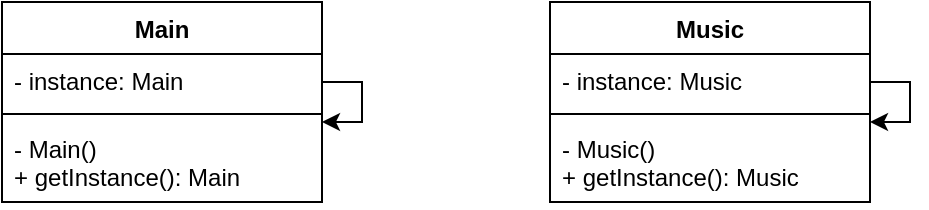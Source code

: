 <mxfile version="15.4.0" type="device"><diagram id="YzXlUlKOSQbncAH6xarH" name="Página-1"><mxGraphModel dx="460" dy="806" grid="1" gridSize="10" guides="1" tooltips="1" connect="1" arrows="1" fold="1" page="1" pageScale="1" pageWidth="827" pageHeight="1169" math="0" shadow="0"><root><mxCell id="0"/><mxCell id="1" parent="0"/><mxCell id="QkWXH3GzdMvnnTMSzFb2-1" value="Main" style="swimlane;fontStyle=1;align=center;verticalAlign=top;childLayout=stackLayout;horizontal=1;startSize=26;horizontalStack=0;resizeParent=1;resizeParentMax=0;resizeLast=0;collapsible=1;marginBottom=0;" vertex="1" parent="1"><mxGeometry x="60" y="50" width="160" height="100" as="geometry"/></mxCell><mxCell id="QkWXH3GzdMvnnTMSzFb2-2" value="- instance: Main" style="text;strokeColor=none;fillColor=none;align=left;verticalAlign=top;spacingLeft=4;spacingRight=4;overflow=hidden;rotatable=0;points=[[0,0.5],[1,0.5]];portConstraint=eastwest;" vertex="1" parent="QkWXH3GzdMvnnTMSzFb2-1"><mxGeometry y="26" width="160" height="26" as="geometry"/></mxCell><mxCell id="QkWXH3GzdMvnnTMSzFb2-3" value="" style="line;strokeWidth=1;fillColor=none;align=left;verticalAlign=middle;spacingTop=-1;spacingLeft=3;spacingRight=3;rotatable=0;labelPosition=right;points=[];portConstraint=eastwest;" vertex="1" parent="QkWXH3GzdMvnnTMSzFb2-1"><mxGeometry y="52" width="160" height="8" as="geometry"/></mxCell><mxCell id="QkWXH3GzdMvnnTMSzFb2-4" value="- Main()&#10;+ getInstance(): Main" style="text;strokeColor=none;fillColor=none;align=left;verticalAlign=top;spacingLeft=4;spacingRight=4;overflow=hidden;rotatable=0;points=[[0,0.5],[1,0.5]];portConstraint=eastwest;" vertex="1" parent="QkWXH3GzdMvnnTMSzFb2-1"><mxGeometry y="60" width="160" height="40" as="geometry"/></mxCell><mxCell id="QkWXH3GzdMvnnTMSzFb2-5" style="edgeStyle=orthogonalEdgeStyle;rounded=0;orthogonalLoop=1;jettySize=auto;html=1;" edge="1" parent="1" source="QkWXH3GzdMvnnTMSzFb2-1" target="QkWXH3GzdMvnnTMSzFb2-1"><mxGeometry relative="1" as="geometry"/></mxCell><mxCell id="QkWXH3GzdMvnnTMSzFb2-6" value="Music" style="swimlane;fontStyle=1;align=center;verticalAlign=top;childLayout=stackLayout;horizontal=1;startSize=26;horizontalStack=0;resizeParent=1;resizeParentMax=0;resizeLast=0;collapsible=1;marginBottom=0;" vertex="1" parent="1"><mxGeometry x="334" y="50" width="160" height="100" as="geometry"/></mxCell><mxCell id="QkWXH3GzdMvnnTMSzFb2-7" value="- instance: Music" style="text;strokeColor=none;fillColor=none;align=left;verticalAlign=top;spacingLeft=4;spacingRight=4;overflow=hidden;rotatable=0;points=[[0,0.5],[1,0.5]];portConstraint=eastwest;" vertex="1" parent="QkWXH3GzdMvnnTMSzFb2-6"><mxGeometry y="26" width="160" height="26" as="geometry"/></mxCell><mxCell id="QkWXH3GzdMvnnTMSzFb2-8" value="" style="line;strokeWidth=1;fillColor=none;align=left;verticalAlign=middle;spacingTop=-1;spacingLeft=3;spacingRight=3;rotatable=0;labelPosition=right;points=[];portConstraint=eastwest;" vertex="1" parent="QkWXH3GzdMvnnTMSzFb2-6"><mxGeometry y="52" width="160" height="8" as="geometry"/></mxCell><mxCell id="QkWXH3GzdMvnnTMSzFb2-9" value="- Music()&#10;+ getInstance(): Music" style="text;strokeColor=none;fillColor=none;align=left;verticalAlign=top;spacingLeft=4;spacingRight=4;overflow=hidden;rotatable=0;points=[[0,0.5],[1,0.5]];portConstraint=eastwest;" vertex="1" parent="QkWXH3GzdMvnnTMSzFb2-6"><mxGeometry y="60" width="160" height="40" as="geometry"/></mxCell><mxCell id="QkWXH3GzdMvnnTMSzFb2-10" style="edgeStyle=orthogonalEdgeStyle;rounded=0;orthogonalLoop=1;jettySize=auto;html=1;" edge="1" parent="1" source="QkWXH3GzdMvnnTMSzFb2-6" target="QkWXH3GzdMvnnTMSzFb2-6"><mxGeometry relative="1" as="geometry"/></mxCell></root></mxGraphModel></diagram></mxfile>